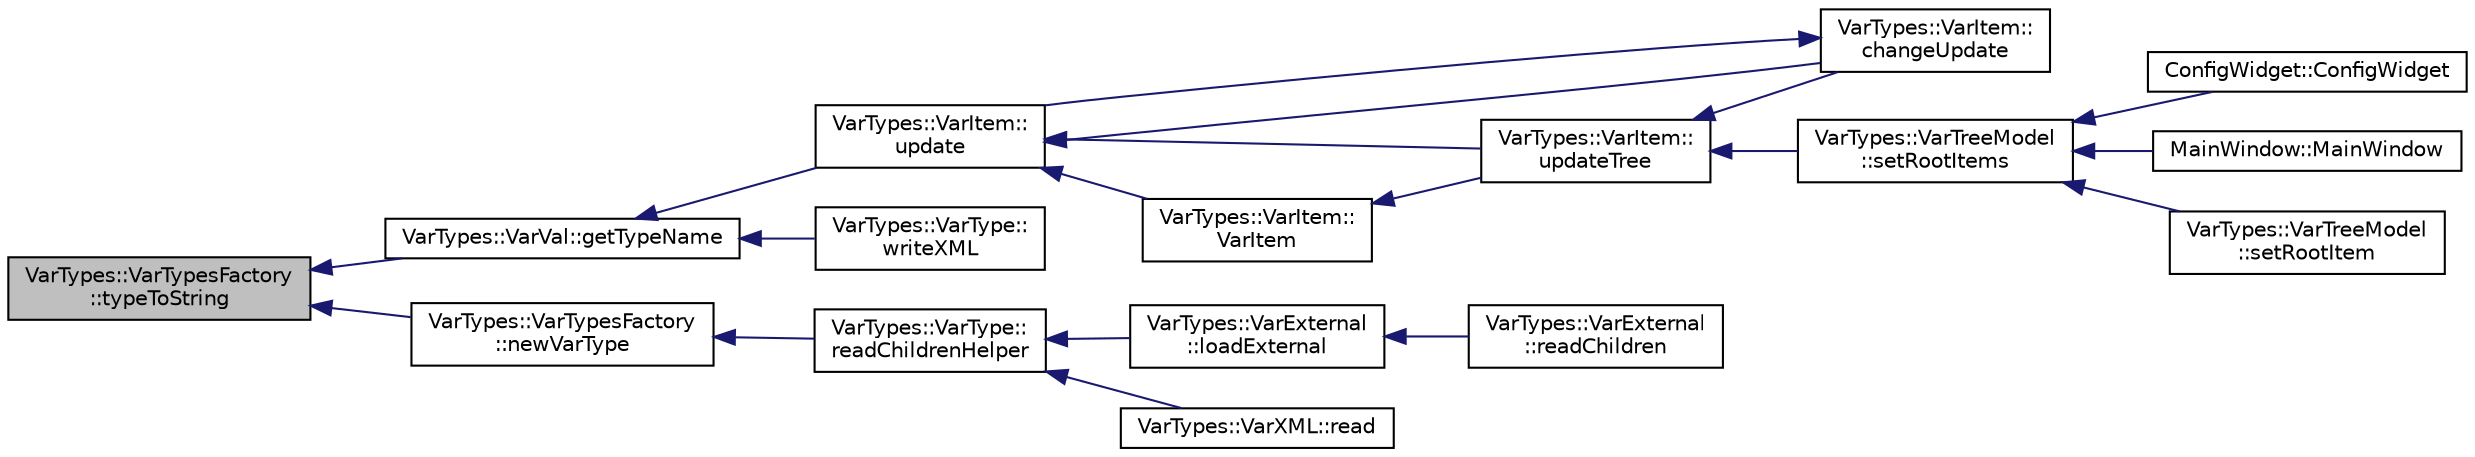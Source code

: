digraph "VarTypes::VarTypesFactory::typeToString"
{
 // INTERACTIVE_SVG=YES
  edge [fontname="Helvetica",fontsize="10",labelfontname="Helvetica",labelfontsize="10"];
  node [fontname="Helvetica",fontsize="10",shape=record];
  rankdir="LR";
  Node1 [label="VarTypes::VarTypesFactory\l::typeToString",height=0.2,width=0.4,color="black", fillcolor="grey75", style="filled", fontcolor="black"];
  Node1 -> Node2 [dir="back",color="midnightblue",fontsize="10",style="solid",fontname="Helvetica"];
  Node2 [label="VarTypes::VarVal::getTypeName",height=0.2,width=0.4,color="black", fillcolor="white", style="filled",URL="$d6/de8/class_var_types_1_1_var_val.html#abc2a5951015efe1d6296bf376504e015",tooltip="Get the string label of the type of this VarType node. "];
  Node2 -> Node3 [dir="back",color="midnightblue",fontsize="10",style="solid",fontname="Helvetica"];
  Node3 [label="VarTypes::VarItem::\lupdate",height=0.2,width=0.4,color="black", fillcolor="white", style="filled",URL="$d3/d53/class_var_types_1_1_var_item.html#aebc587487c49136eb2a51310e6865583"];
  Node3 -> Node4 [dir="back",color="midnightblue",fontsize="10",style="solid",fontname="Helvetica"];
  Node4 [label="VarTypes::VarItem::\lchangeUpdate",height=0.2,width=0.4,color="black", fillcolor="white", style="filled",URL="$d3/d53/class_var_types_1_1_var_item.html#a8163a34045b5f0918823018880cdc7bc"];
  Node4 -> Node3 [dir="back",color="midnightblue",fontsize="10",style="solid",fontname="Helvetica"];
  Node3 -> Node5 [dir="back",color="midnightblue",fontsize="10",style="solid",fontname="Helvetica"];
  Node5 [label="VarTypes::VarItem::\lupdateTree",height=0.2,width=0.4,color="black", fillcolor="white", style="filled",URL="$d3/d53/class_var_types_1_1_var_item.html#a0da9af66a611802faae29021f3d75c6a"];
  Node5 -> Node4 [dir="back",color="midnightblue",fontsize="10",style="solid",fontname="Helvetica"];
  Node5 -> Node6 [dir="back",color="midnightblue",fontsize="10",style="solid",fontname="Helvetica"];
  Node6 [label="VarTypes::VarTreeModel\l::setRootItems",height=0.2,width=0.4,color="black", fillcolor="white", style="filled",URL="$dc/d23/class_var_types_1_1_var_tree_model.html#a34ebcd06d19488d763949d481b3234d2"];
  Node6 -> Node7 [dir="back",color="midnightblue",fontsize="10",style="solid",fontname="Helvetica"];
  Node7 [label="ConfigWidget::ConfigWidget",height=0.2,width=0.4,color="black", fillcolor="white", style="filled",URL="$d6/d55/class_config_widget.html#a7ef900142fc1a65ef49c13f89b669820"];
  Node6 -> Node8 [dir="back",color="midnightblue",fontsize="10",style="solid",fontname="Helvetica"];
  Node8 [label="MainWindow::MainWindow",height=0.2,width=0.4,color="black", fillcolor="white", style="filled",URL="$d9/dc6/class_main_window.html#a0479fec4bd069aebecfbb8f5511c40f9"];
  Node6 -> Node9 [dir="back",color="midnightblue",fontsize="10",style="solid",fontname="Helvetica"];
  Node9 [label="VarTypes::VarTreeModel\l::setRootItem",height=0.2,width=0.4,color="black", fillcolor="white", style="filled",URL="$dc/d23/class_var_types_1_1_var_tree_model.html#a4ee822fd0b894779c13a1fb7e2a0f37b"];
  Node3 -> Node10 [dir="back",color="midnightblue",fontsize="10",style="solid",fontname="Helvetica"];
  Node10 [label="VarTypes::VarItem::\lVarItem",height=0.2,width=0.4,color="black", fillcolor="white", style="filled",URL="$d3/d53/class_var_types_1_1_var_item.html#a26ac4f171e3ec17780055c74be6be1f9"];
  Node10 -> Node5 [dir="back",color="midnightblue",fontsize="10",style="solid",fontname="Helvetica"];
  Node2 -> Node11 [dir="back",color="midnightblue",fontsize="10",style="solid",fontname="Helvetica"];
  Node11 [label="VarTypes::VarType::\lwriteXML",height=0.2,width=0.4,color="black", fillcolor="white", style="filled",URL="$d4/d59/class_var_types_1_1_var_type.html#a8fb4eee4c500b4010bda44705fcf7a96",tooltip="Write the contents of this VarType node to an XMLNode. "];
  Node1 -> Node12 [dir="back",color="midnightblue",fontsize="10",style="solid",fontname="Helvetica"];
  Node12 [label="VarTypes::VarTypesFactory\l::newVarType",height=0.2,width=0.4,color="black", fillcolor="white", style="filled",URL="$db/dd8/class_var_types_1_1_var_types_factory.html#a6af386fdd6d1c49af75ba17470c986f3"];
  Node12 -> Node13 [dir="back",color="midnightblue",fontsize="10",style="solid",fontname="Helvetica"];
  Node13 [label="VarTypes::VarType::\lreadChildrenHelper",height=0.2,width=0.4,color="black", fillcolor="white", style="filled",URL="$d4/d59/class_var_types_1_1_var_type.html#abc6e10025322f3fc5e0e0802c5a5f8d2",tooltip="A helper function to read a list of children from XML and convert it to a vector of VarType nodes..."];
  Node13 -> Node14 [dir="back",color="midnightblue",fontsize="10",style="solid",fontname="Helvetica"];
  Node14 [label="VarTypes::VarExternal\l::loadExternal",height=0.2,width=0.4,color="black", fillcolor="white", style="filled",URL="$d3/de2/class_var_types_1_1_var_external.html#a8cdbf72cd88b965326168362d9d2dc5e"];
  Node14 -> Node15 [dir="back",color="midnightblue",fontsize="10",style="solid",fontname="Helvetica"];
  Node15 [label="VarTypes::VarExternal\l::readChildren",height=0.2,width=0.4,color="black", fillcolor="white", style="filled",URL="$d3/de2/class_var_types_1_1_var_external.html#a17094bd8f47407726cbe388e091e9bef"];
  Node13 -> Node16 [dir="back",color="midnightblue",fontsize="10",style="solid",fontname="Helvetica"];
  Node16 [label="VarTypes::VarXML::read",height=0.2,width=0.4,color="black", fillcolor="white", style="filled",URL="$df/dd1/class_var_types_1_1_var_x_m_l.html#ae7fd42e8b53c47ef87c368af79afdb72"];
}
